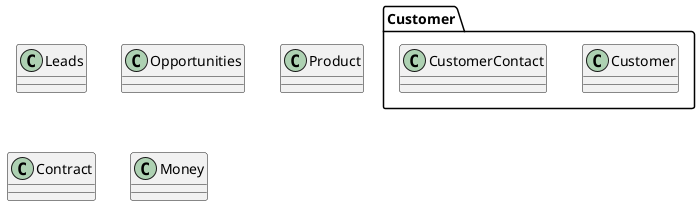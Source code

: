 @startuml

class Leads {

}

package "Customer" {
  class Customer {

  }

  class CustomerContact {
  }

}

class Leads {

}

class Opportunities {

}

class Product {

}

class Contract {

}

class Money {

}

@enduml
